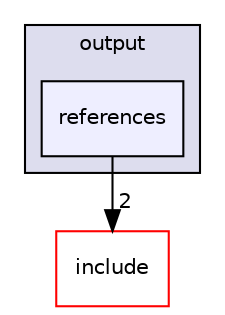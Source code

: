 digraph "/home/runner/work/pimd_qmcf/pimd_qmcf/src/output/references" {
  compound=true
  node [ fontsize="10", fontname="Helvetica"];
  edge [ labelfontsize="10", labelfontname="Helvetica"];
  subgraph clusterdir_994de0fd01319e484ee1453a6afebed0 {
    graph [ bgcolor="#ddddee", pencolor="black", label="output" fontname="Helvetica", fontsize="10", URL="dir_994de0fd01319e484ee1453a6afebed0.html"]
  dir_39958eaf0fd61f0d33296844679d5f0a [shape=box, label="references", style="filled", fillcolor="#eeeeff", pencolor="black", URL="dir_39958eaf0fd61f0d33296844679d5f0a.html"];
  }
  dir_d44c64559bbebec7f509842c48db8b23 [shape=box label="include" fillcolor="white" style="filled" color="red" URL="dir_d44c64559bbebec7f509842c48db8b23.html"];
  dir_39958eaf0fd61f0d33296844679d5f0a->dir_d44c64559bbebec7f509842c48db8b23 [headlabel="2", labeldistance=1.5 headhref="dir_000059_000003.html"];
}

